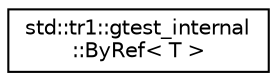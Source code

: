 digraph "クラス階層図"
{
  edge [fontname="Helvetica",fontsize="10",labelfontname="Helvetica",labelfontsize="10"];
  node [fontname="Helvetica",fontsize="10",shape=record];
  rankdir="LR";
  Node0 [label="std::tr1::gtest_internal\l::ByRef\< T \>",height=0.2,width=0.4,color="black", fillcolor="white", style="filled",URL="$d4/db9/structstd_1_1tr1_1_1gtest__internal_1_1_by_ref.html"];
}

